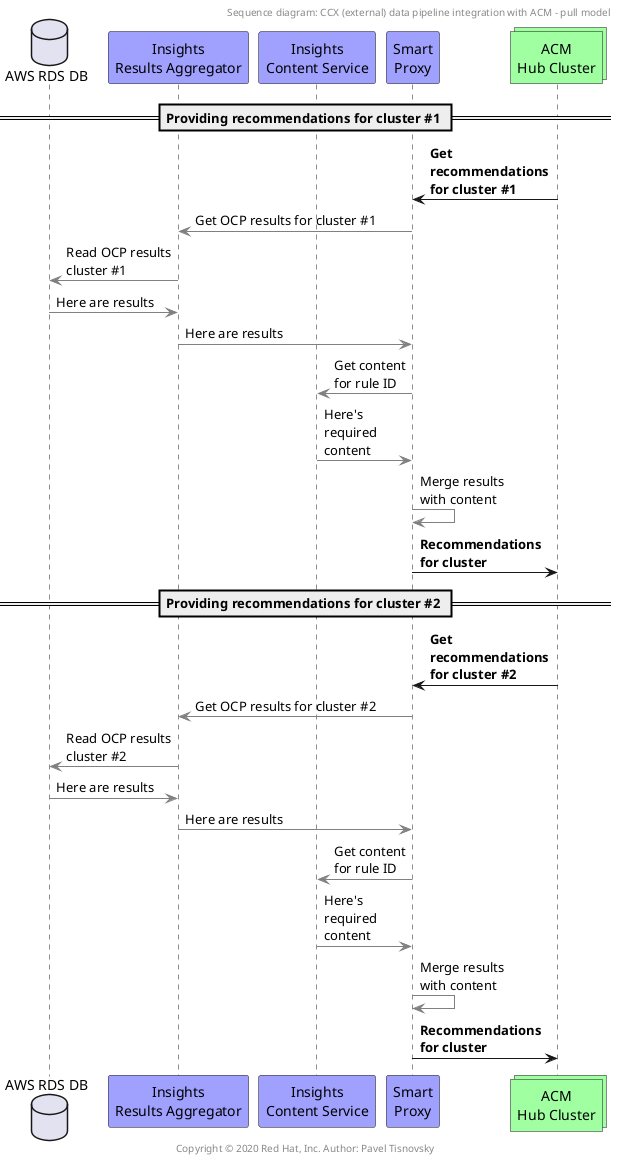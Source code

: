 //
// vim:syntax=plantuml
//
// Copyright © 2020 Red Hat, Inc.
// 
// Licensed under the Apache License, Version 2.0 (the "License");
// you may not use this file except in compliance with the License.
// You may obtain a copy of the License at
// 
//     http://www.apache.org/licenses/LICENSE-2.0
// 
// Unless required by applicable law or agreed to in writing, software
// distributed under the License is distributed on an "AS IS" BASIS,
// WITHOUT WARRANTIES OR CONDITIONS OF ANY KIND, either express or implied.
// See the License for the specific language governing permissions and
// limitations under the License.

// Generate PNG image with sequence diagram by using the following command:
// java -jar plantuml.jar acm_interface_pull_model.uml
//
// Generate SVG drawing with sequence diagram by using the following command:
// java -jar plantuml.jar -tsvg acm_interface_pull_model.uml

@startuml

header Sequence diagram: CCX (external) data pipeline integration with ACM - pull model
footer Copyright © 2020 Red Hat, Inc. Author: Pavel Tisnovsky

database "AWS RDS DB" as storage
participant "Insights\nResults Aggregator" as aggregator #a0a0ff
participant "Insights\nContent Service" as content_service #a0a0ff
participant "Smart\nProxy" as smart_proxy #a0a0ff
collections "ACM\nHub Cluster" as acm #a0ffa0

== Providing recommendations for cluster #1 ==
acm -> smart_proxy: <b>Get</b>\n<b>recommendations</b>\n<b>for cluster #1</b>
smart_proxy -[#808080]> aggregator: Get OCP results for cluster #1
aggregator -[#808080]> storage: Read OCP results\ncluster #1
storage -[#808080]> aggregator: Here are results
aggregator -[#808080]> smart_proxy: Here are results
smart_proxy -[#808080]> content_service: Get content\nfor rule ID
content_service -[#808080]> smart_proxy: Here's\nrequired\ncontent
smart_proxy -[#808080]> smart_proxy: Merge results\nwith content
smart_proxy -> acm: <b>Recommendations</b>\n<b>for cluster</b>

== Providing recommendations for cluster #2 ==

acm -> smart_proxy: <b>Get</b>\n<b>recommendations</b>\n<b>for cluster #2</b>
smart_proxy -[#808080]> aggregator: Get OCP results for cluster #2
aggregator -[#808080]> storage: Read OCP results\ncluster #2
storage -[#808080]> aggregator: Here are results
aggregator -[#808080]> smart_proxy: Here are results
smart_proxy -[#808080]> content_service: Get content\nfor rule ID
content_service -[#808080]> smart_proxy: Here's\nrequired\ncontent
smart_proxy -[#808080]> smart_proxy: Merge results\nwith content
smart_proxy -> acm: <b>Recommendations</b>\n<b>for cluster</b>

@enduml
